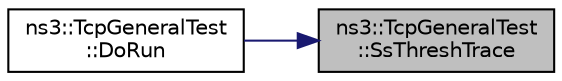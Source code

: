 digraph "ns3::TcpGeneralTest::SsThreshTrace"
{
 // LATEX_PDF_SIZE
  edge [fontname="Helvetica",fontsize="10",labelfontname="Helvetica",labelfontsize="10"];
  node [fontname="Helvetica",fontsize="10",shape=record];
  rankdir="RL";
  Node1 [label="ns3::TcpGeneralTest\l::SsThreshTrace",height=0.2,width=0.4,color="black", fillcolor="grey75", style="filled", fontcolor="black",tooltip="Slow start threshold changes."];
  Node1 -> Node2 [dir="back",color="midnightblue",fontsize="10",style="solid",fontname="Helvetica"];
  Node2 [label="ns3::TcpGeneralTest\l::DoRun",height=0.2,width=0.4,color="black", fillcolor="white", style="filled",URL="$classns3_1_1_tcp_general_test.html#a79f00453e60b95fcf8d22757593f5ed3",tooltip="Execute the tcp test."];
}
